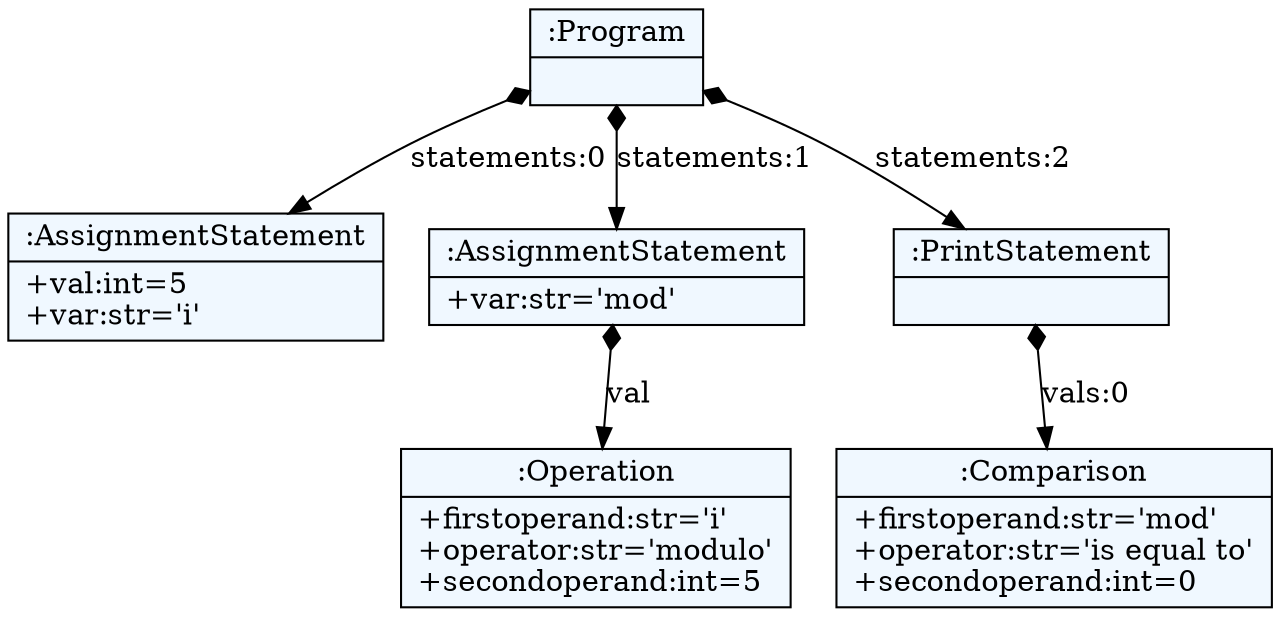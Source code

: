 
    digraph textX {
    fontname = "Bitstream Vera Sans"
    fontsize = 8
    node[
        shape=record,
        style=filled,
        fillcolor=aliceblue
    ]
    nodesep = 0.3
    edge[dir=black,arrowtail=empty]


2365891489008 -> 2365891486320 [label="statements:0" arrowtail=diamond dir=both]
2365891486320[label="{:AssignmentStatement|+val:int=5\l+var:str='i'\l}"]
2365891489008 -> 2365891962000 [label="statements:1" arrowtail=diamond dir=both]
2365891962000 -> 2365891490016 [label="val" arrowtail=diamond dir=both]
2365891490016[label="{:Operation|+firstoperand:str='i'\l+operator:str='modulo'\l+secondoperand:int=5\l}"]
2365891962000[label="{:AssignmentStatement|+var:str='mod'\l}"]
2365891489008 -> 2365891486656 [label="statements:2" arrowtail=diamond dir=both]
2365891486656 -> 2365891490352 [label="vals:0" arrowtail=diamond dir=both]
2365891490352[label="{:Comparison|+firstoperand:str='mod'\l+operator:str='is equal to'\l+secondoperand:int=0\l}"]
2365891486656[label="{:PrintStatement|}"]
2365891489008[label="{:Program|}"]

}
